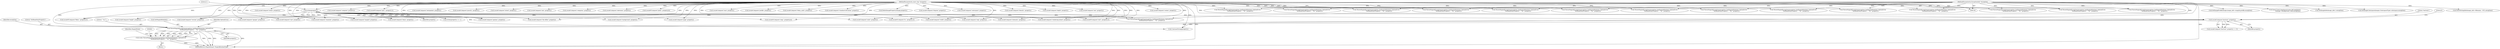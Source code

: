 digraph "0_ImageMagick_b61d35eaccc0a7ddeff8a1c3abfcd0a43ccf210b@pointer" {
"1000842" [label="(Call,ThrowMagickException(exception,GetMagickModule(),OptionError,\n            \"SetReadOnlyProperty\",\"`%s'\",property))"];
"1000142" [label="(MethodParameterIn,ExceptionInfo *exception)"];
"1000835" [label="(Call,LocaleCompare(\"kurtosis\",property))"];
"1000204" [label="(Call,strlen(property))"];
"1000140" [label="(MethodParameterIn,const char *property)"];
"1000840" [label="(Call,(void) ThrowMagickException(exception,GetMagickModule(),OptionError,\n            \"SetReadOnlyProperty\",\"`%s'\",property))"];
"1001225" [label="(Call,LocaleNCompare(\"xmp:\",property,4))"];
"1000227" [label="(Call,LocaleNCompare(\"8bim:\",property,5))"];
"1000204" [label="(Call,strlen(property))"];
"1001013" [label="(Call,FileToStringInfo(image_info->filename,~0UL,exception))"];
"1001103" [label="(Call,ThrowMagickException(exception,GetMagickModule(),OptionError,\n            \"SetReadOnlyProperty\",\"`%s'\",property))"];
"1000888" [label="(Call,LocaleCompare(\"mean\",property))"];
"1000203" [label="(Call,strlen(property) <= 1)"];
"1001027" [label="(Call,SetImageProfile(image,image_info->magick,profile,exception))"];
"1000848" [label="(Identifier,property)"];
"1000257" [label="(Call,QueryColorCompliance(value,AllCompliance,\n               &image->background_color,exception))"];
"1000630" [label="(Call,LocaleNCompare(\"fx:\",property,3))"];
"1000250" [label="(Call,LocaleCompare(\"background\",property))"];
"1000704" [label="(Call,LocaleCompare(\"height\",property))"];
"1000615" [label="(Call,ThrowMagickException(exception,GetMagickModule(),OptionError,\n            \"SetReadOnlyProperty\",\"`%s'\",property))"];
"1001079" [label="(Call,LocaleCompare(\"size\",property))"];
"1000927" [label="(Call,ThrowMagickException(exception,GetMagickModule(),OptionError,\n            \"SetReadOnlyProperty\",\"`%s'\",property))"];
"1000497" [label="(Call,ThrowMagickException(exception,GetMagickModule(),OptionError,\n            \"SetReadOnlyProperty\",\"`%s'\",property))"];
"1001007" [label="(Call,SetImageInfo(image_info,1,exception))"];
"1000876" [label="(Call,LocaleCompare(\"magick\",property))"];
"1001148" [label="(Call,LocaleCompare(\"units\",property))"];
"1001203" [label="(Call,LocaleCompare(\"width\",property))"];
"1000836" [label="(Literal,\"kurtosis\")"];
"1000308" [label="(Call,SetImageColorspace(image,(ColorspaceType) colorspace,exception))"];
"1000316" [label="(Call,LocaleCompare(\"compose\",property))"];
"1001210" [label="(Call,ThrowMagickException(exception,GetMagickModule(),OptionError,\n            \"SetReadOnlyProperty\",\"`%s'\",property))"];
"1000813" [label="(Call,LocaleNCompare(\"iptc:\",property,5))"];
"1000834" [label="(Call,LocaleCompare(\"kurtosis\",property) == 0)"];
"1000857" [label="(Call,LocaleCompare(\"loop\",property))"];
"1000906" [label="(Call,ThrowMagickException(exception,GetMagickModule(),OptionError,\n             \"SetReadOnlyProperty\",\"`%s'\",property))"];
"1000784" [label="(Call,LocaleCompare(\"interpolate\",property))"];
"1000671" [label="(Call,LocaleCompare(\"gravity\",property))"];
"1000850" [label="(Identifier,MagickFalse)"];
"1000726" [label="(Call,LocaleCompare(\"intensity\",property))"];
"1000140" [label="(MethodParameterIn,const char *property)"];
"1000755" [label="(Call,LocaleCompare(\"intent\",property))"];
"1001181" [label="(Call,LocaleCompare(\"version\",property))"];
"1000899" [label="(Call,LocaleCompare(\"min\",property))"];
"1000345" [label="(Call,LocaleCompare(\"compress\",property))"];
"1000821" [label="(Call,ThrowMagickException(exception,GetMagickModule(),OptionError,\n            \"SetReadOnlyProperty\",\"`%s'\",property))"];
"1000235" [label="(Call,ThrowMagickException(exception,GetMagickModule(),OptionError,\n            \"SetReadOnlyProperty\",\"`%s'\",property))"];
"1000920" [label="(Call,LocaleCompare(\"opaque\",property))"];
"1001085" [label="(Call,LocaleCompare(\"skewness\",property))"];
"1000843" [label="(Identifier,exception)"];
"1000846" [label="(Literal,\"SetReadOnlyProperty\")"];
"1000847" [label="(Literal,\"`%s'\")"];
"1000835" [label="(Call,LocaleCompare(\"kurtosis\",property))"];
"1001046" [label="(Call,LocaleCompare(\"rendering-intent\",property))"];
"1000968" [label="(Call,LocaleNCompare(\"pixel:\",property,6))"];
"1000711" [label="(Call,ThrowMagickException(exception,GetMagickModule(),OptionError,\n            \"SetReadOnlyProperty\",\"`%s'\",property))"];
"1000638" [label="(Call,ThrowMagickException(exception,GetMagickModule(),OptionError,\n            \"SetReadOnlyProperty\",\"`%s'\",property))"];
"1000942" [label="(Call,LocaleCompare(\"page\",property))"];
"1000142" [label="(MethodParameterIn,ExceptionInfo *exception)"];
"1001091" [label="(Call,LocaleCompare(\"scenes\",property))"];
"1001233" [label="(Call,ThrowMagickException(exception,GetMagickModule(),OptionError,\n            \"SetReadOnlyProperty\",\"`%s'\",property))"];
"1000882" [label="(Call,LocaleCompare(\"max\",property))"];
"1000844" [label="(Call,GetMagickModule())"];
"1000837" [label="(Identifier,property)"];
"1000987" [label="(Call,LocaleCompare(\"profile\",property))"];
"1000490" [label="(Call,LocaleCompare(\"delay_units\",property))"];
"1001096" [label="(Call,LocaleCompare(\"standard-deviation\",property))"];
"1000976" [label="(Call,ThrowMagickException(exception,GetMagickModule(),OptionError,\n            \"SetReadOnlyProperty\",\"`%s'\",property))"];
"1000196" [label="(Call,DeleteImageProperty(image,property))"];
"1000607" [label="(Call,LocaleNCompare(\"exif:\",property,5))"];
"1000271" [label="(Call,LocaleCompare(\"channels\",property))"];
"1000574" [label="(Call,LocaleCompare(\"dispose\",property))"];
"1000842" [label="(Call,ThrowMagickException(exception,GetMagickModule(),OptionError,\n            \"SetReadOnlyProperty\",\"`%s'\",property))"];
"1000378" [label="(Call,LocaleCompare(\"delay\",property))"];
"1000653" [label="(Call,LocaleCompare(\"gamma\",property))"];
"1000289" [label="(Call,LocaleCompare(\"colorspace\",property))"];
"1000210" [label="(Call,ThrowMagickException(exception,GetMagickModule(),OptionError,\n         \"SetReadOnlyProperty\",\"`%s'\",property))"];
"1001188" [label="(Call,ThrowMagickException(exception,GetMagickModule(),OptionError,\n            \"SetReadOnlyProperty\",\"`%s'\",property))"];
"1000840" [label="(Call,(void) ThrowMagickException(exception,GetMagickModule(),OptionError,\n            \"SetReadOnlyProperty\",\"`%s'\",property))"];
"1001257" [label="(MethodReturn,MagickExport MagickBooleanType)"];
"1000508" [label="(Call,LocaleCompare(\"density\",property))"];
"1000839" [label="(Block,)"];
"1000205" [label="(Identifier,property)"];
"1000559" [label="(Call,LocaleCompare(\"depth\",property))"];
"1001251" [label="(Call,ConstantString(property))"];
"1000845" [label="(Identifier,OptionError)"];
"1000206" [label="(Literal,1)"];
"1001118" [label="(Call,LocaleCompare(\"tile-offset\",property))"];
"1000894" [label="(Call,LocaleCompare(\"min\",property))"];
"1000838" [label="(Literal,0)"];
"1000278" [label="(Call,ThrowMagickException(exception,GetMagickModule(),OptionError,\n            \"SetReadOnlyProperty\",\"`%s'\",property))"];
"1000842" -> "1000840"  [label="AST: "];
"1000842" -> "1000848"  [label="CFG: "];
"1000843" -> "1000842"  [label="AST: "];
"1000844" -> "1000842"  [label="AST: "];
"1000845" -> "1000842"  [label="AST: "];
"1000846" -> "1000842"  [label="AST: "];
"1000847" -> "1000842"  [label="AST: "];
"1000848" -> "1000842"  [label="AST: "];
"1000840" -> "1000842"  [label="CFG: "];
"1000842" -> "1001257"  [label="DDG: "];
"1000842" -> "1001257"  [label="DDG: "];
"1000842" -> "1001257"  [label="DDG: "];
"1000842" -> "1001257"  [label="DDG: "];
"1000842" -> "1000840"  [label="DDG: "];
"1000842" -> "1000840"  [label="DDG: "];
"1000842" -> "1000840"  [label="DDG: "];
"1000842" -> "1000840"  [label="DDG: "];
"1000842" -> "1000840"  [label="DDG: "];
"1000842" -> "1000840"  [label="DDG: "];
"1000142" -> "1000842"  [label="DDG: "];
"1000835" -> "1000842"  [label="DDG: "];
"1000140" -> "1000842"  [label="DDG: "];
"1000142" -> "1000138"  [label="AST: "];
"1000142" -> "1001257"  [label="DDG: "];
"1000142" -> "1000210"  [label="DDG: "];
"1000142" -> "1000235"  [label="DDG: "];
"1000142" -> "1000257"  [label="DDG: "];
"1000142" -> "1000278"  [label="DDG: "];
"1000142" -> "1000308"  [label="DDG: "];
"1000142" -> "1000497"  [label="DDG: "];
"1000142" -> "1000615"  [label="DDG: "];
"1000142" -> "1000638"  [label="DDG: "];
"1000142" -> "1000711"  [label="DDG: "];
"1000142" -> "1000821"  [label="DDG: "];
"1000142" -> "1000906"  [label="DDG: "];
"1000142" -> "1000927"  [label="DDG: "];
"1000142" -> "1000976"  [label="DDG: "];
"1000142" -> "1001007"  [label="DDG: "];
"1000142" -> "1001013"  [label="DDG: "];
"1000142" -> "1001027"  [label="DDG: "];
"1000142" -> "1001103"  [label="DDG: "];
"1000142" -> "1001188"  [label="DDG: "];
"1000142" -> "1001210"  [label="DDG: "];
"1000142" -> "1001233"  [label="DDG: "];
"1000835" -> "1000834"  [label="AST: "];
"1000835" -> "1000837"  [label="CFG: "];
"1000836" -> "1000835"  [label="AST: "];
"1000837" -> "1000835"  [label="AST: "];
"1000838" -> "1000835"  [label="CFG: "];
"1000835" -> "1000834"  [label="DDG: "];
"1000835" -> "1000834"  [label="DDG: "];
"1000204" -> "1000835"  [label="DDG: "];
"1000140" -> "1000835"  [label="DDG: "];
"1000835" -> "1001251"  [label="DDG: "];
"1000204" -> "1000203"  [label="AST: "];
"1000204" -> "1000205"  [label="CFG: "];
"1000205" -> "1000204"  [label="AST: "];
"1000206" -> "1000204"  [label="CFG: "];
"1000204" -> "1000203"  [label="DDG: "];
"1000140" -> "1000204"  [label="DDG: "];
"1000204" -> "1000210"  [label="DDG: "];
"1000204" -> "1000227"  [label="DDG: "];
"1000204" -> "1000250"  [label="DDG: "];
"1000204" -> "1000271"  [label="DDG: "];
"1000204" -> "1000378"  [label="DDG: "];
"1000204" -> "1000607"  [label="DDG: "];
"1000204" -> "1000630"  [label="DDG: "];
"1000204" -> "1000653"  [label="DDG: "];
"1000204" -> "1000704"  [label="DDG: "];
"1000204" -> "1000726"  [label="DDG: "];
"1000204" -> "1000857"  [label="DDG: "];
"1000204" -> "1000876"  [label="DDG: "];
"1000204" -> "1000920"  [label="DDG: "];
"1000204" -> "1000942"  [label="DDG: "];
"1000204" -> "1001046"  [label="DDG: "];
"1000204" -> "1001079"  [label="DDG: "];
"1000204" -> "1001118"  [label="DDG: "];
"1000204" -> "1001148"  [label="DDG: "];
"1000204" -> "1001181"  [label="DDG: "];
"1000204" -> "1001203"  [label="DDG: "];
"1000204" -> "1001225"  [label="DDG: "];
"1000204" -> "1001251"  [label="DDG: "];
"1000140" -> "1000138"  [label="AST: "];
"1000140" -> "1001257"  [label="DDG: "];
"1000140" -> "1000196"  [label="DDG: "];
"1000140" -> "1000210"  [label="DDG: "];
"1000140" -> "1000227"  [label="DDG: "];
"1000140" -> "1000235"  [label="DDG: "];
"1000140" -> "1000250"  [label="DDG: "];
"1000140" -> "1000271"  [label="DDG: "];
"1000140" -> "1000278"  [label="DDG: "];
"1000140" -> "1000289"  [label="DDG: "];
"1000140" -> "1000316"  [label="DDG: "];
"1000140" -> "1000345"  [label="DDG: "];
"1000140" -> "1000378"  [label="DDG: "];
"1000140" -> "1000490"  [label="DDG: "];
"1000140" -> "1000497"  [label="DDG: "];
"1000140" -> "1000508"  [label="DDG: "];
"1000140" -> "1000559"  [label="DDG: "];
"1000140" -> "1000574"  [label="DDG: "];
"1000140" -> "1000607"  [label="DDG: "];
"1000140" -> "1000615"  [label="DDG: "];
"1000140" -> "1000630"  [label="DDG: "];
"1000140" -> "1000638"  [label="DDG: "];
"1000140" -> "1000653"  [label="DDG: "];
"1000140" -> "1000671"  [label="DDG: "];
"1000140" -> "1000704"  [label="DDG: "];
"1000140" -> "1000711"  [label="DDG: "];
"1000140" -> "1000726"  [label="DDG: "];
"1000140" -> "1000755"  [label="DDG: "];
"1000140" -> "1000784"  [label="DDG: "];
"1000140" -> "1000813"  [label="DDG: "];
"1000140" -> "1000821"  [label="DDG: "];
"1000140" -> "1000857"  [label="DDG: "];
"1000140" -> "1000876"  [label="DDG: "];
"1000140" -> "1000882"  [label="DDG: "];
"1000140" -> "1000888"  [label="DDG: "];
"1000140" -> "1000894"  [label="DDG: "];
"1000140" -> "1000899"  [label="DDG: "];
"1000140" -> "1000906"  [label="DDG: "];
"1000140" -> "1000920"  [label="DDG: "];
"1000140" -> "1000927"  [label="DDG: "];
"1000140" -> "1000942"  [label="DDG: "];
"1000140" -> "1000968"  [label="DDG: "];
"1000140" -> "1000976"  [label="DDG: "];
"1000140" -> "1000987"  [label="DDG: "];
"1000140" -> "1001046"  [label="DDG: "];
"1000140" -> "1001079"  [label="DDG: "];
"1000140" -> "1001085"  [label="DDG: "];
"1000140" -> "1001091"  [label="DDG: "];
"1000140" -> "1001096"  [label="DDG: "];
"1000140" -> "1001103"  [label="DDG: "];
"1000140" -> "1001118"  [label="DDG: "];
"1000140" -> "1001148"  [label="DDG: "];
"1000140" -> "1001181"  [label="DDG: "];
"1000140" -> "1001188"  [label="DDG: "];
"1000140" -> "1001203"  [label="DDG: "];
"1000140" -> "1001210"  [label="DDG: "];
"1000140" -> "1001225"  [label="DDG: "];
"1000140" -> "1001233"  [label="DDG: "];
"1000140" -> "1001251"  [label="DDG: "];
"1000840" -> "1000839"  [label="AST: "];
"1000841" -> "1000840"  [label="AST: "];
"1000850" -> "1000840"  [label="CFG: "];
"1000840" -> "1001257"  [label="DDG: "];
"1000840" -> "1001257"  [label="DDG: "];
}
